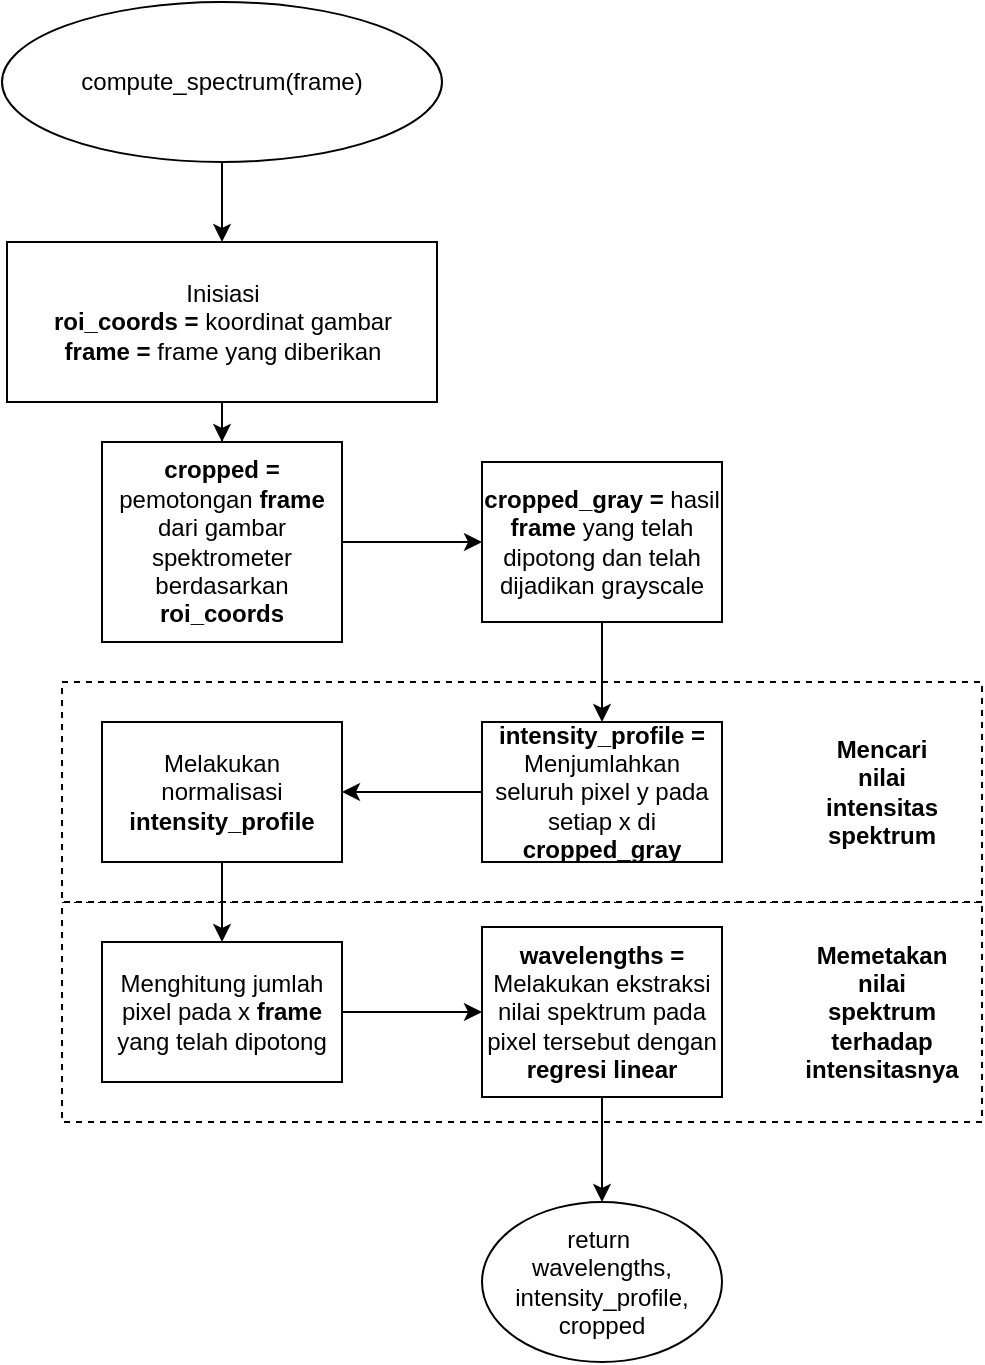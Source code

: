 <mxfile version="26.0.16" pages="2">
  <diagram name="Page-1" id="AGgF0UCdI9SENY6JSwIW">
    <mxGraphModel dx="1365" dy="806" grid="1" gridSize="10" guides="1" tooltips="1" connect="1" arrows="1" fold="1" page="1" pageScale="1" pageWidth="850" pageHeight="1100" math="0" shadow="0">
      <root>
        <mxCell id="0" />
        <mxCell id="1" parent="0" />
        <mxCell id="w4l-ZbUPUyFj4oiOUVe3-21" value="" style="rounded=0;whiteSpace=wrap;html=1;dashed=1;" vertex="1" parent="1">
          <mxGeometry x="90" y="510" width="460" height="110" as="geometry" />
        </mxCell>
        <mxCell id="w4l-ZbUPUyFj4oiOUVe3-20" value="" style="rounded=0;whiteSpace=wrap;html=1;dashed=1;" vertex="1" parent="1">
          <mxGeometry x="90" y="400" width="460" height="110" as="geometry" />
        </mxCell>
        <mxCell id="w4l-ZbUPUyFj4oiOUVe3-3" value="" style="edgeStyle=orthogonalEdgeStyle;rounded=0;orthogonalLoop=1;jettySize=auto;html=1;" edge="1" parent="1" source="w4l-ZbUPUyFj4oiOUVe3-1" target="w4l-ZbUPUyFj4oiOUVe3-2">
          <mxGeometry relative="1" as="geometry" />
        </mxCell>
        <mxCell id="w4l-ZbUPUyFj4oiOUVe3-1" value="compute_spectrum(frame)" style="ellipse;whiteSpace=wrap;html=1;" vertex="1" parent="1">
          <mxGeometry x="60" y="60" width="220" height="80" as="geometry" />
        </mxCell>
        <mxCell id="w4l-ZbUPUyFj4oiOUVe3-6" value="" style="edgeStyle=orthogonalEdgeStyle;rounded=0;orthogonalLoop=1;jettySize=auto;html=1;entryX=0.5;entryY=0;entryDx=0;entryDy=0;" edge="1" parent="1" source="w4l-ZbUPUyFj4oiOUVe3-2" target="w4l-ZbUPUyFj4oiOUVe3-7">
          <mxGeometry relative="1" as="geometry">
            <mxPoint x="170" y="300" as="targetPoint" />
          </mxGeometry>
        </mxCell>
        <mxCell id="w4l-ZbUPUyFj4oiOUVe3-2" value="&lt;div&gt;Inisiasi&lt;/div&gt;&lt;div&gt;&lt;b&gt;roi_coords =&lt;/b&gt; koordinat gambar&lt;/div&gt;&lt;b&gt;frame = &lt;/b&gt;frame yang diberikan" style="whiteSpace=wrap;html=1;" vertex="1" parent="1">
          <mxGeometry x="62.5" y="180" width="215" height="80" as="geometry" />
        </mxCell>
        <mxCell id="w4l-ZbUPUyFj4oiOUVe3-10" value="" style="edgeStyle=orthogonalEdgeStyle;rounded=0;orthogonalLoop=1;jettySize=auto;html=1;" edge="1" parent="1" source="w4l-ZbUPUyFj4oiOUVe3-7" target="w4l-ZbUPUyFj4oiOUVe3-9">
          <mxGeometry relative="1" as="geometry" />
        </mxCell>
        <mxCell id="w4l-ZbUPUyFj4oiOUVe3-7" value="&lt;b&gt;cropped = &lt;/b&gt;pemotongan &lt;b&gt;frame&lt;/b&gt; dari gambar spektrometer berdasarkan &lt;b&gt;roi_coords&lt;/b&gt;" style="whiteSpace=wrap;html=1;" vertex="1" parent="1">
          <mxGeometry x="110" y="280" width="120" height="100" as="geometry" />
        </mxCell>
        <mxCell id="w4l-ZbUPUyFj4oiOUVe3-19" value="" style="edgeStyle=orthogonalEdgeStyle;rounded=0;orthogonalLoop=1;jettySize=auto;html=1;exitX=0.5;exitY=1;exitDx=0;exitDy=0;" edge="1" parent="1" source="w4l-ZbUPUyFj4oiOUVe3-9" target="w4l-ZbUPUyFj4oiOUVe3-11">
          <mxGeometry relative="1" as="geometry">
            <mxPoint x="360" y="390" as="sourcePoint" />
          </mxGeometry>
        </mxCell>
        <mxCell id="w4l-ZbUPUyFj4oiOUVe3-9" value="&lt;b&gt;cropped_gray =&lt;/b&gt; hasil &lt;b&gt;frame&lt;/b&gt; yang telah dipotong dan telah dijadikan grayscale" style="whiteSpace=wrap;html=1;" vertex="1" parent="1">
          <mxGeometry x="300" y="290" width="120" height="80" as="geometry" />
        </mxCell>
        <mxCell id="w4l-ZbUPUyFj4oiOUVe3-14" value="" style="edgeStyle=orthogonalEdgeStyle;rounded=0;orthogonalLoop=1;jettySize=auto;html=1;" edge="1" parent="1" source="w4l-ZbUPUyFj4oiOUVe3-11" target="w4l-ZbUPUyFj4oiOUVe3-13">
          <mxGeometry relative="1" as="geometry" />
        </mxCell>
        <mxCell id="w4l-ZbUPUyFj4oiOUVe3-11" value="&lt;b&gt;intensity_profile =&lt;/b&gt; Menjumlahkan seluruh pixel y pada setiap x di &lt;b&gt;cropped_gray&lt;/b&gt;" style="whiteSpace=wrap;html=1;" vertex="1" parent="1">
          <mxGeometry x="300" y="420" width="120" height="70" as="geometry" />
        </mxCell>
        <mxCell id="w4l-ZbUPUyFj4oiOUVe3-16" value="" style="edgeStyle=orthogonalEdgeStyle;rounded=0;orthogonalLoop=1;jettySize=auto;html=1;" edge="1" parent="1" source="w4l-ZbUPUyFj4oiOUVe3-13" target="w4l-ZbUPUyFj4oiOUVe3-15">
          <mxGeometry relative="1" as="geometry" />
        </mxCell>
        <mxCell id="w4l-ZbUPUyFj4oiOUVe3-13" value="Melakukan normalisasi &lt;b&gt;intensity_profile&lt;/b&gt;" style="whiteSpace=wrap;html=1;" vertex="1" parent="1">
          <mxGeometry x="110" y="420" width="120" height="70" as="geometry" />
        </mxCell>
        <mxCell id="w4l-ZbUPUyFj4oiOUVe3-18" value="" style="edgeStyle=orthogonalEdgeStyle;rounded=0;orthogonalLoop=1;jettySize=auto;html=1;" edge="1" parent="1" source="w4l-ZbUPUyFj4oiOUVe3-15" target="w4l-ZbUPUyFj4oiOUVe3-17">
          <mxGeometry relative="1" as="geometry" />
        </mxCell>
        <mxCell id="w4l-ZbUPUyFj4oiOUVe3-15" value="Menghitung jumlah pixel pada x &lt;b&gt;frame&lt;/b&gt; yang telah dipotong" style="whiteSpace=wrap;html=1;" vertex="1" parent="1">
          <mxGeometry x="110" y="530" width="120" height="70" as="geometry" />
        </mxCell>
        <mxCell id="w4l-ZbUPUyFj4oiOUVe3-26" value="" style="edgeStyle=orthogonalEdgeStyle;rounded=0;orthogonalLoop=1;jettySize=auto;html=1;" edge="1" parent="1" source="w4l-ZbUPUyFj4oiOUVe3-17" target="w4l-ZbUPUyFj4oiOUVe3-25">
          <mxGeometry relative="1" as="geometry" />
        </mxCell>
        <mxCell id="w4l-ZbUPUyFj4oiOUVe3-17" value="&lt;b&gt;wavelengths =&lt;/b&gt; Melakukan ekstraksi nilai spektrum pada pixel tersebut dengan &lt;b&gt;regresi linear&lt;/b&gt;" style="whiteSpace=wrap;html=1;" vertex="1" parent="1">
          <mxGeometry x="300" y="522.5" width="120" height="85" as="geometry" />
        </mxCell>
        <mxCell id="w4l-ZbUPUyFj4oiOUVe3-22" value="&lt;b&gt;Mencari nilai intensitas&lt;/b&gt;&lt;div&gt;&lt;b&gt;spektrum&lt;/b&gt;&lt;/div&gt;" style="text;html=1;align=center;verticalAlign=middle;whiteSpace=wrap;rounded=0;" vertex="1" parent="1">
          <mxGeometry x="470" y="440" width="60" height="30" as="geometry" />
        </mxCell>
        <mxCell id="w4l-ZbUPUyFj4oiOUVe3-23" value="&lt;b&gt;Memetakan nilai spektrum terhadap intensitasnya&lt;/b&gt;" style="text;html=1;align=center;verticalAlign=middle;whiteSpace=wrap;rounded=0;" vertex="1" parent="1">
          <mxGeometry x="470" y="550" width="60" height="30" as="geometry" />
        </mxCell>
        <mxCell id="w4l-ZbUPUyFj4oiOUVe3-25" value="return&amp;nbsp;&lt;div&gt;wavelengths, intensity_profile, cropped&lt;/div&gt;" style="ellipse;whiteSpace=wrap;html=1;" vertex="1" parent="1">
          <mxGeometry x="300" y="660" width="120" height="80" as="geometry" />
        </mxCell>
      </root>
    </mxGraphModel>
  </diagram>
  <diagram id="KwyMdSQx-IoTywO3RjMq" name="Page-2">
    <mxGraphModel dx="310" dy="685" grid="1" gridSize="10" guides="1" tooltips="1" connect="1" arrows="1" fold="1" page="1" pageScale="1" pageWidth="850" pageHeight="1100" math="0" shadow="0">
      <root>
        <mxCell id="0" />
        <mxCell id="1" parent="0" />
        <mxCell id="xqEn8ZRIu3bwLr--k4N--1" value="&lt;h1 style=&quot;margin-top: 0px;&quot;&gt;Keterangan&lt;/h1&gt;&lt;p&gt;frame &lt;span style=&quot;white-space: pre;&quot;&gt;&#x9;&lt;/span&gt;&lt;span style=&quot;white-space: pre;&quot;&gt;&#x9;&lt;/span&gt;= array 2D&lt;/p&gt;&lt;p&gt;ROI_COORDS = array 1D (x,y,weight,height)&lt;/p&gt;&lt;p&gt;cropped_gray &lt;span style=&quot;white-space: pre;&quot;&gt;&#x9;&lt;/span&gt;= array 2D&lt;/p&gt;&lt;p&gt;intensity_profile= array 1D ()&lt;/p&gt;&lt;p&gt;wavelengths&amp;nbsp;&lt;span style=&quot;white-space: pre;&quot;&gt;&#x9;&lt;/span&gt;= array 1D&lt;/p&gt;&lt;p&gt;regresi linear:&amp;nbsp;&lt;span style=&quot;background-color: transparent; color: light-dark(rgb(0, 0, 0), rgb(255, 255, 255));&quot; class=&quot;base&quot;&gt;&lt;span class=&quot;mord mathnormal&quot;&gt;λ&lt;/span&gt;&lt;span class=&quot;mspace&quot;&gt;&lt;/span&gt;&lt;span class=&quot;mrel&quot;&gt;=&lt;/span&gt;&lt;span class=&quot;mspace&quot;&gt;&lt;/span&gt;&lt;/span&gt;&lt;span style=&quot;background-color: transparent; color: light-dark(rgb(0, 0, 0), rgb(255, 255, 255));&quot; class=&quot;base&quot;&gt;&lt;span class=&quot;strut&quot;&gt;&lt;/span&gt;&lt;span class=&quot;mord mathnormal&quot;&gt;m&lt;/span&gt;&lt;span class=&quot;mspace&quot;&gt;&lt;/span&gt;&lt;span class=&quot;mbin&quot;&gt;⋅&lt;/span&gt;&lt;span class=&quot;mspace&quot;&gt;&lt;/span&gt;&lt;/span&gt;&lt;span style=&quot;background-color: transparent; color: light-dark(rgb(0, 0, 0), rgb(255, 255, 255));&quot; class=&quot;base&quot;&gt;&lt;span class=&quot;strut&quot;&gt;&lt;/span&gt;&lt;span class=&quot;mord mathnormal&quot;&gt;x&lt;/span&gt;&lt;span class=&quot;mspace&quot;&gt;&lt;/span&gt;&lt;span class=&quot;mbin&quot;&gt;+&lt;/span&gt;&lt;span class=&quot;mspace&quot;&gt;&lt;/span&gt;&lt;/span&gt;&lt;span style=&quot;background-color: transparent; color: light-dark(rgb(0, 0, 0), rgb(255, 255, 255));&quot; class=&quot;base&quot;&gt;&lt;span class=&quot;strut&quot;&gt;&lt;/span&gt;&lt;span class=&quot;mord mathnormal&quot;&gt;b. di mana nilai m dan b didapatkan dari hasil kalibrasi dengan sumber cahaya yang telah diketahui nilai spektrum nya. Lambda adalah panjang gelombang, dan x adalah pixel pada sumbu x gambar&lt;/span&gt;&lt;/span&gt;&lt;/p&gt;" style="text;html=1;whiteSpace=wrap;overflow=hidden;rounded=0;" vertex="1" parent="1">
          <mxGeometry x="880" y="380" width="310" height="250" as="geometry" />
        </mxCell>
      </root>
    </mxGraphModel>
  </diagram>
</mxfile>
